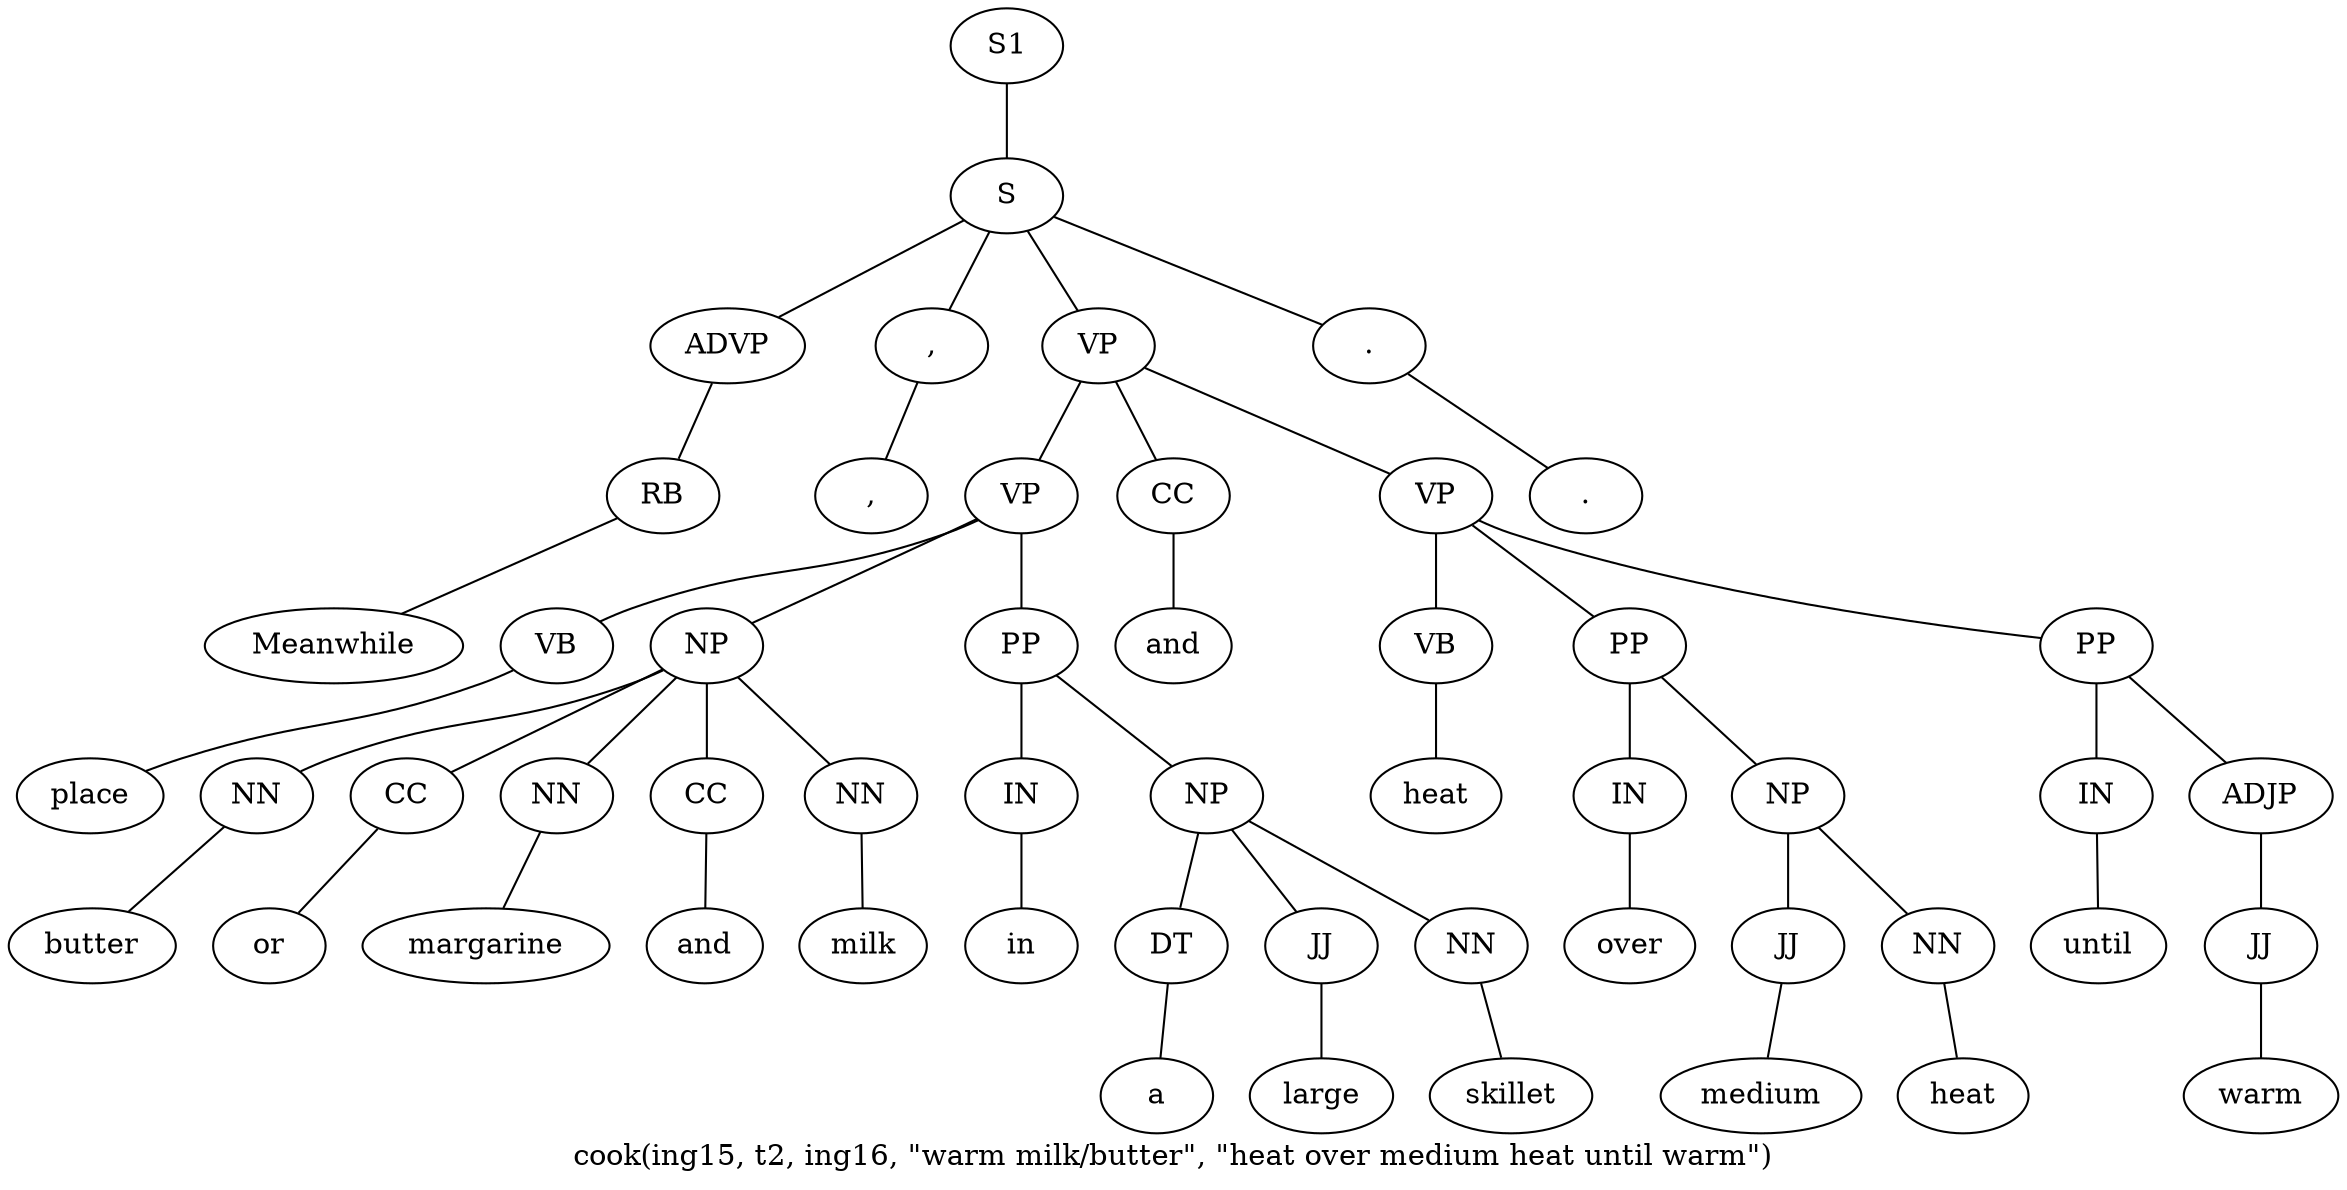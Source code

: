graph SyntaxGraph {
	label = "cook(ing15, t2, ing16, \"warm milk/butter\", \"heat over medium heat until warm\")";
	Node0 [label="S1"];
	Node1 [label="S"];
	Node2 [label="ADVP"];
	Node3 [label="RB"];
	Node4 [label="Meanwhile"];
	Node5 [label=","];
	Node6 [label=","];
	Node7 [label="VP"];
	Node8 [label="VP"];
	Node9 [label="VB"];
	Node10 [label="place"];
	Node11 [label="NP"];
	Node12 [label="NN"];
	Node13 [label="butter"];
	Node14 [label="CC"];
	Node15 [label="or"];
	Node16 [label="NN"];
	Node17 [label="margarine"];
	Node18 [label="CC"];
	Node19 [label="and"];
	Node20 [label="NN"];
	Node21 [label="milk"];
	Node22 [label="PP"];
	Node23 [label="IN"];
	Node24 [label="in"];
	Node25 [label="NP"];
	Node26 [label="DT"];
	Node27 [label="a"];
	Node28 [label="JJ"];
	Node29 [label="large"];
	Node30 [label="NN"];
	Node31 [label="skillet"];
	Node32 [label="CC"];
	Node33 [label="and"];
	Node34 [label="VP"];
	Node35 [label="VB"];
	Node36 [label="heat"];
	Node37 [label="PP"];
	Node38 [label="IN"];
	Node39 [label="over"];
	Node40 [label="NP"];
	Node41 [label="JJ"];
	Node42 [label="medium"];
	Node43 [label="NN"];
	Node44 [label="heat"];
	Node45 [label="PP"];
	Node46 [label="IN"];
	Node47 [label="until"];
	Node48 [label="ADJP"];
	Node49 [label="JJ"];
	Node50 [label="warm"];
	Node51 [label="."];
	Node52 [label="."];

	Node0 -- Node1;
	Node1 -- Node2;
	Node1 -- Node5;
	Node1 -- Node7;
	Node1 -- Node51;
	Node2 -- Node3;
	Node3 -- Node4;
	Node5 -- Node6;
	Node7 -- Node8;
	Node7 -- Node32;
	Node7 -- Node34;
	Node8 -- Node9;
	Node8 -- Node11;
	Node8 -- Node22;
	Node9 -- Node10;
	Node11 -- Node12;
	Node11 -- Node14;
	Node11 -- Node16;
	Node11 -- Node18;
	Node11 -- Node20;
	Node12 -- Node13;
	Node14 -- Node15;
	Node16 -- Node17;
	Node18 -- Node19;
	Node20 -- Node21;
	Node22 -- Node23;
	Node22 -- Node25;
	Node23 -- Node24;
	Node25 -- Node26;
	Node25 -- Node28;
	Node25 -- Node30;
	Node26 -- Node27;
	Node28 -- Node29;
	Node30 -- Node31;
	Node32 -- Node33;
	Node34 -- Node35;
	Node34 -- Node37;
	Node34 -- Node45;
	Node35 -- Node36;
	Node37 -- Node38;
	Node37 -- Node40;
	Node38 -- Node39;
	Node40 -- Node41;
	Node40 -- Node43;
	Node41 -- Node42;
	Node43 -- Node44;
	Node45 -- Node46;
	Node45 -- Node48;
	Node46 -- Node47;
	Node48 -- Node49;
	Node49 -- Node50;
	Node51 -- Node52;
}